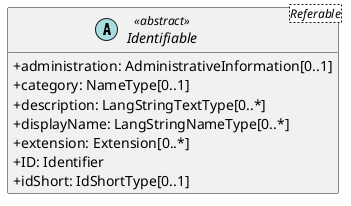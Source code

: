 @startuml
skinparam classAttributeIconSize 0
hide methods

abstract class Identifiable<Referable> <<abstract>> {
  +administration: AdministrativeInformation[0..1] 
  +category: NameType[0..1] 
  +description: LangStringTextType[0..*] 
  +displayName: LangStringNameType[0..*] 
  +extension: Extension[0..*] 
  +ID: Identifier 
  +idShort: IdShortType[0..1] 
}
@enduml
